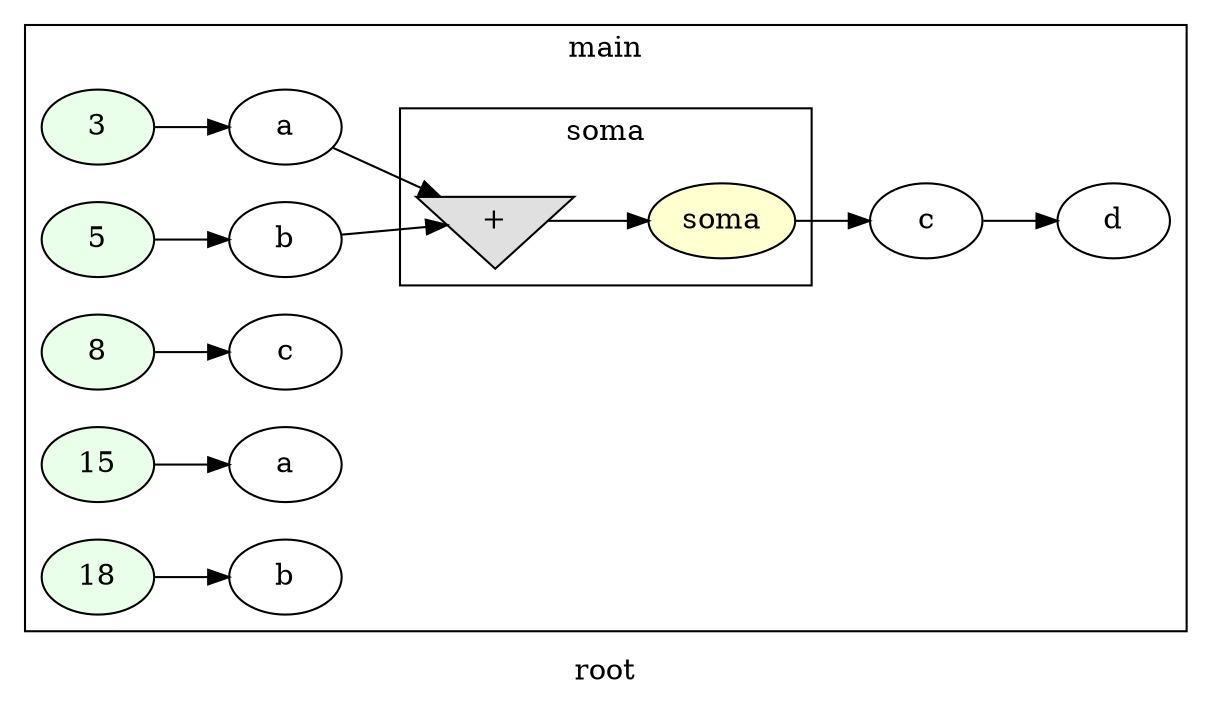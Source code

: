 digraph G
{
rankdir=LR;
label = "root";
subgraph cluster_1 {
label = "main";
parent = "G";
startinglines = "4_15_15";
	node_000001 [ label = "3", style=filled, fillcolor="#E9FFE9", startinglines=6 ]
	node_000002 [ label = "a", startingline=6 ]
	node_000003 [ label = "5", style=filled, fillcolor="#E9FFE9", startinglines=7 ]
	node_000004 [ label = "b", startingline=7 ]
	node_000005 [ label = "8", style=filled, fillcolor="#E9FFE9", startinglines=8 ]
	node_000006 [ label = "c", startingline=8 ]
	node_000009 [ label = "c", startingline=17 ]
	node_000010 [ label = "15", style=filled, fillcolor="#E9FFE9", startinglines=10 ]
	node_000011 [ label = "a", startingline=10 ]
	node_000012 [ label = "18", style=filled, fillcolor="#E9FFE9", startinglines=11 ]
	node_000013 [ label = "b", startingline=11 ]
	node_000014 [ label = "d", startingline=12 ]
subgraph cluster_2 {
label = "soma";
parent = "cluster_1";
startinglines = "7_8_9";
	node_000007 [ label = "+", shape=invtriangle, style=filled, fillcolor="#E0E0E0", startinglines=17 ]
	node_000008 [ label = "soma", style=filled, fillcolor="#FFFFD0", startinglines=17 ]
}
}
	node_000001 -> node_000002
	node_000002 -> node_000007
	node_000003 -> node_000004
	node_000004 -> node_000007
	node_000005 -> node_000006
	node_000009 -> node_000014
	node_000010 -> node_000011
	node_000012 -> node_000013
	node_000007 -> node_000008
	node_000008 -> node_000009
}
